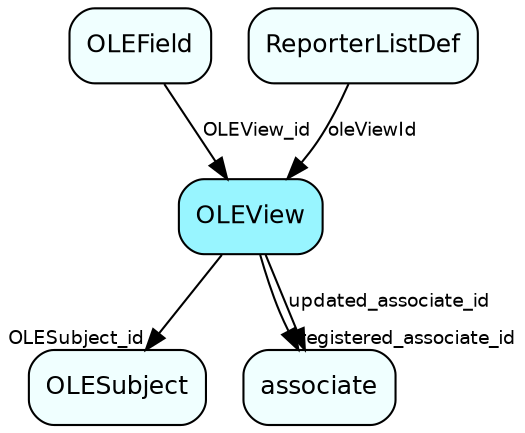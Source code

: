 digraph OLEView  {
node [shape = box style="rounded, filled" fontname = "Helvetica" fontsize = "12" ]
edge [fontname = "Helvetica" fontsize = "9"]

OLEView[fillcolor = "cadetblue1"]
OLESubject[fillcolor = "azure1"]
associate[fillcolor = "azure1"]
OLEField[fillcolor = "azure1"]
ReporterListDef[fillcolor = "azure1"]
OLEView -> OLESubject [headlabel = "OLESubject_id"]
OLEView -> associate [headlabel = "registered_associate_id"]
OLEView -> associate [label = "updated_associate_id"]
OLEField -> OLEView [label = "OLEView_id"]
ReporterListDef -> OLEView [label = "oleViewId"]
}
